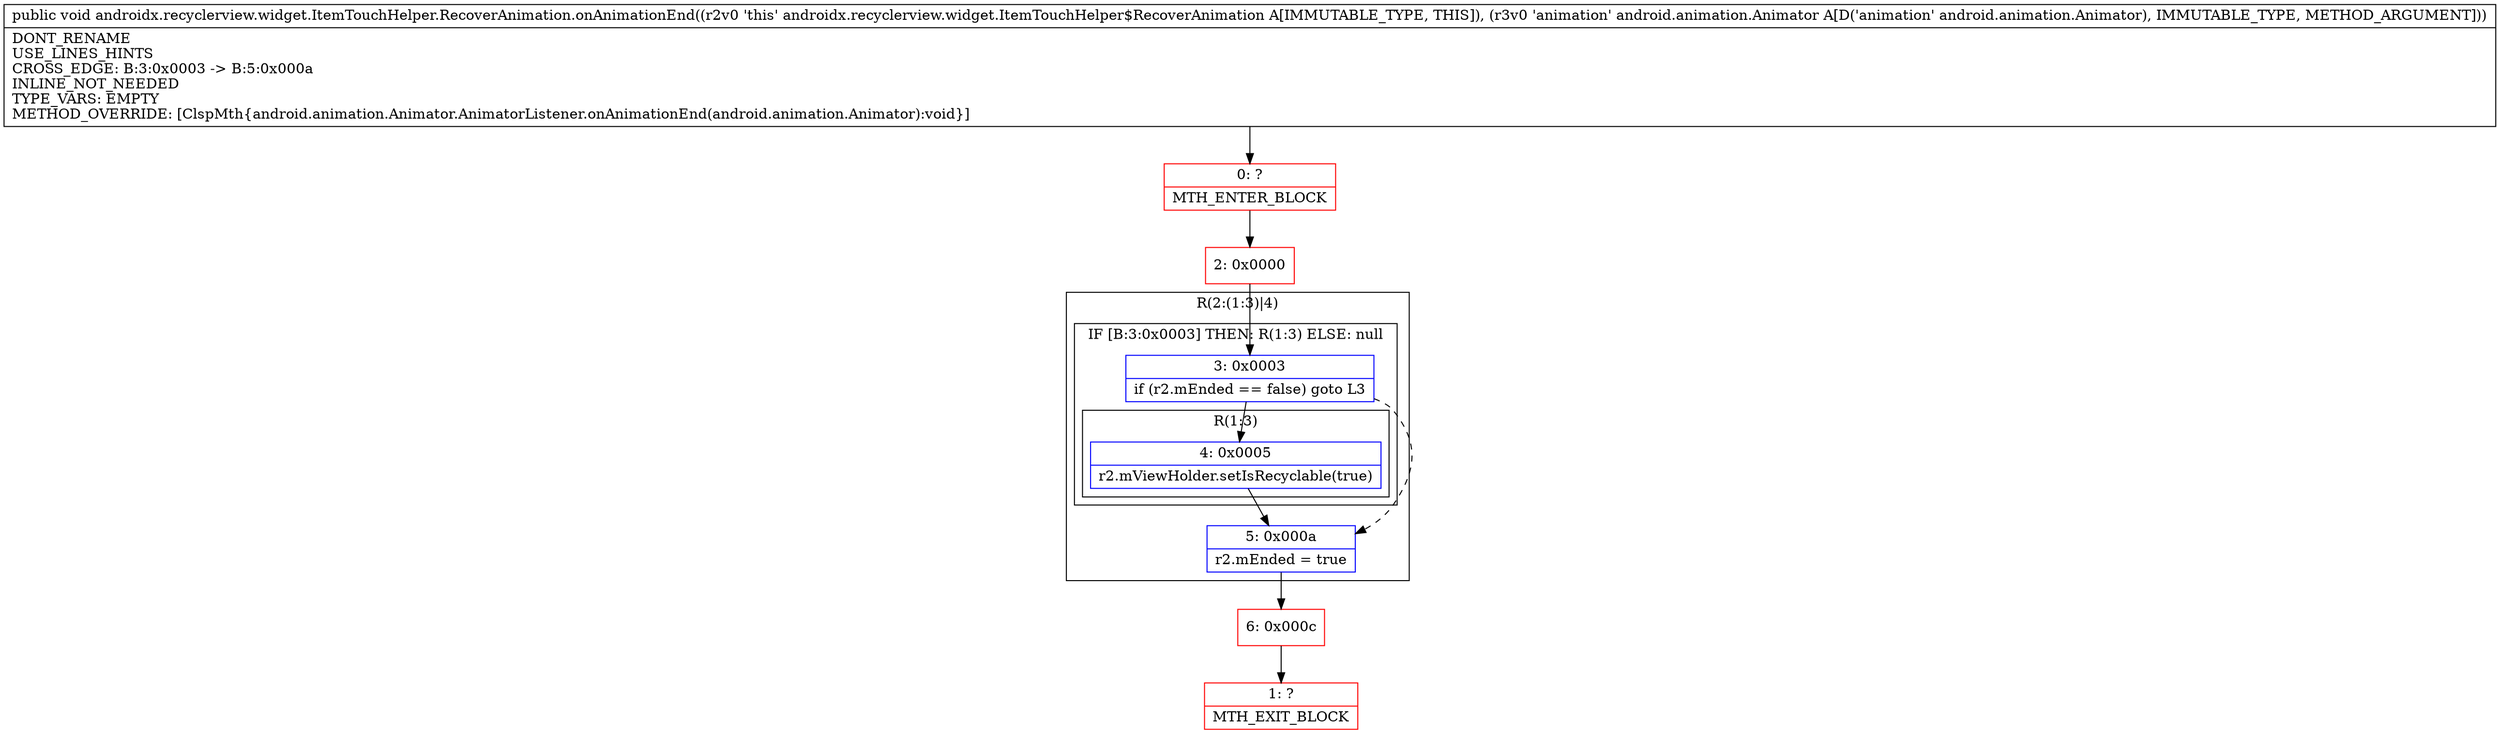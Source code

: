 digraph "CFG forandroidx.recyclerview.widget.ItemTouchHelper.RecoverAnimation.onAnimationEnd(Landroid\/animation\/Animator;)V" {
subgraph cluster_Region_1160571392 {
label = "R(2:(1:3)|4)";
node [shape=record,color=blue];
subgraph cluster_IfRegion_114693370 {
label = "IF [B:3:0x0003] THEN: R(1:3) ELSE: null";
node [shape=record,color=blue];
Node_3 [shape=record,label="{3\:\ 0x0003|if (r2.mEnded == false) goto L3\l}"];
subgraph cluster_Region_1658633199 {
label = "R(1:3)";
node [shape=record,color=blue];
Node_4 [shape=record,label="{4\:\ 0x0005|r2.mViewHolder.setIsRecyclable(true)\l}"];
}
}
Node_5 [shape=record,label="{5\:\ 0x000a|r2.mEnded = true\l}"];
}
Node_0 [shape=record,color=red,label="{0\:\ ?|MTH_ENTER_BLOCK\l}"];
Node_2 [shape=record,color=red,label="{2\:\ 0x0000}"];
Node_6 [shape=record,color=red,label="{6\:\ 0x000c}"];
Node_1 [shape=record,color=red,label="{1\:\ ?|MTH_EXIT_BLOCK\l}"];
MethodNode[shape=record,label="{public void androidx.recyclerview.widget.ItemTouchHelper.RecoverAnimation.onAnimationEnd((r2v0 'this' androidx.recyclerview.widget.ItemTouchHelper$RecoverAnimation A[IMMUTABLE_TYPE, THIS]), (r3v0 'animation' android.animation.Animator A[D('animation' android.animation.Animator), IMMUTABLE_TYPE, METHOD_ARGUMENT]))  | DONT_RENAME\lUSE_LINES_HINTS\lCROSS_EDGE: B:3:0x0003 \-\> B:5:0x000a\lINLINE_NOT_NEEDED\lTYPE_VARS: EMPTY\lMETHOD_OVERRIDE: [ClspMth\{android.animation.Animator.AnimatorListener.onAnimationEnd(android.animation.Animator):void\}]\l}"];
MethodNode -> Node_0;Node_3 -> Node_4;
Node_3 -> Node_5[style=dashed];
Node_4 -> Node_5;
Node_5 -> Node_6;
Node_0 -> Node_2;
Node_2 -> Node_3;
Node_6 -> Node_1;
}

